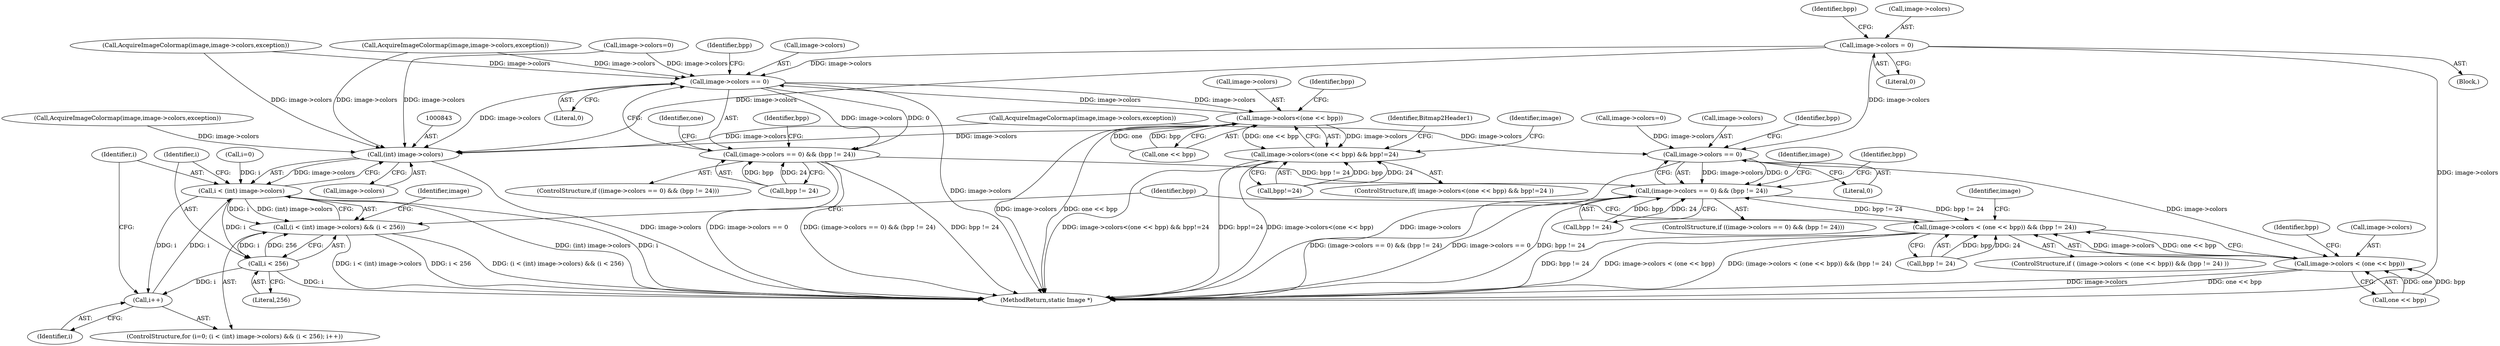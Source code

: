 digraph "0_ImageMagick_aecd0ada163a4d6c769cec178955d5f3e9316f2f_1@pointer" {
"1000310" [label="(Call,image->colors = 0)"];
"1000806" [label="(Call,image->colors == 0)"];
"1000805" [label="(Call,(image->colors == 0) && (bpp != 24))"];
"1000902" [label="(Call,(image->colors < (one << bpp)) && (bpp != 24))"];
"1000903" [label="(Call,image->colors < (one << bpp))"];
"1000842" [label="(Call,(int) image->colors)"];
"1000840" [label="(Call,i < (int) image->colors)"];
"1000839" [label="(Call,(i < (int) image->colors) && (i < 256))"];
"1000847" [label="(Call,i < 256)"];
"1000850" [label="(Call,i++)"];
"1001528" [label="(Call,image->colors == 0)"];
"1001527" [label="(Call,(image->colors == 0) && (bpp != 24))"];
"1001565" [label="(Call,image->colors<(one << bpp))"];
"1001564" [label="(Call,image->colors<(one << bpp) && bpp!=24)"];
"1000849" [label="(Literal,256)"];
"1001564" [label="(Call,image->colors<(one << bpp) && bpp!=24)"];
"1001577" [label="(Identifier,image)"];
"1000901" [label="(ControlStructure,if ( (image->colors < (one << bpp)) && (bpp != 24) ))"];
"1001790" [label="(Call,image->colors=0)"];
"1000842" [label="(Call,(int) image->colors)"];
"1000316" [label="(Identifier,bpp)"];
"1000903" [label="(Call,image->colors < (one << bpp))"];
"1000857" [label="(Identifier,image)"];
"1000311" [label="(Call,image->colors)"];
"1000314" [label="(Literal,0)"];
"1001526" [label="(ControlStructure,if ((image->colors == 0) && (bpp != 24)))"];
"1000804" [label="(ControlStructure,if ((image->colors == 0) && (bpp != 24)))"];
"1001539" [label="(Identifier,one)"];
"1001528" [label="(Call,image->colors == 0)"];
"1001569" [label="(Call,one << bpp)"];
"1001942" [label="(MethodReturn,static Image *)"];
"1000911" [label="(Identifier,bpp)"];
"1000810" [label="(Literal,0)"];
"1000840" [label="(Call,i < (int) image->colors)"];
"1001529" [label="(Call,image->colors)"];
"1001533" [label="(Call,bpp != 24)"];
"1000141" [label="(Block,)"];
"1000851" [label="(Identifier,i)"];
"1001532" [label="(Literal,0)"];
"1000817" [label="(Identifier,image)"];
"1001597" [label="(Identifier,Bitmap2Header1)"];
"1000915" [label="(Identifier,image)"];
"1000824" [label="(Call,AcquireImageColormap(image,image->colors,exception))"];
"1000902" [label="(Call,(image->colors < (one << bpp)) && (bpp != 24))"];
"1000839" [label="(Call,(i < (int) image->colors) && (i < 256))"];
"1000848" [label="(Identifier,i)"];
"1000835" [label="(ControlStructure,for (i=0; (i < (int) image->colors) && (i < 256); i++))"];
"1000935" [label="(Identifier,bpp)"];
"1001186" [label="(Call,image->colors=0)"];
"1000907" [label="(Call,one << bpp)"];
"1000508" [label="(Call,AcquireImageColormap(image,image->colors,exception))"];
"1000841" [label="(Identifier,i)"];
"1001563" [label="(ControlStructure,if( image->colors<(one << bpp) && bpp!=24 ))"];
"1000805" [label="(Call,(image->colors == 0) && (bpp != 24))"];
"1000847" [label="(Call,i < 256)"];
"1000836" [label="(Call,i=0)"];
"1001566" [label="(Call,image->colors)"];
"1000904" [label="(Call,image->colors)"];
"1000850" [label="(Call,i++)"];
"1001550" [label="(Call,AcquireImageColormap(image,image->colors,exception))"];
"1001573" [label="(Identifier,bpp)"];
"1000806" [label="(Call,image->colors == 0)"];
"1001565" [label="(Call,image->colors<(one << bpp))"];
"1001561" [label="(Identifier,bpp)"];
"1000807" [label="(Call,image->colors)"];
"1000812" [label="(Identifier,bpp)"];
"1001534" [label="(Identifier,bpp)"];
"1000910" [label="(Call,bpp != 24)"];
"1001527" [label="(Call,(image->colors == 0) && (bpp != 24))"];
"1001347" [label="(Call,AcquireImageColormap(image,image->colors,exception))"];
"1000844" [label="(Call,image->colors)"];
"1001572" [label="(Call,bpp!=24)"];
"1000310" [label="(Call,image->colors = 0)"];
"1000899" [label="(Identifier,bpp)"];
"1000811" [label="(Call,bpp != 24)"];
"1000310" -> "1000141"  [label="AST: "];
"1000310" -> "1000314"  [label="CFG: "];
"1000311" -> "1000310"  [label="AST: "];
"1000314" -> "1000310"  [label="AST: "];
"1000316" -> "1000310"  [label="CFG: "];
"1000310" -> "1001942"  [label="DDG: image->colors"];
"1000310" -> "1000806"  [label="DDG: image->colors"];
"1000310" -> "1000842"  [label="DDG: image->colors"];
"1000310" -> "1001528"  [label="DDG: image->colors"];
"1000806" -> "1000805"  [label="AST: "];
"1000806" -> "1000810"  [label="CFG: "];
"1000807" -> "1000806"  [label="AST: "];
"1000810" -> "1000806"  [label="AST: "];
"1000812" -> "1000806"  [label="CFG: "];
"1000805" -> "1000806"  [label="CFG: "];
"1000806" -> "1001942"  [label="DDG: image->colors"];
"1000806" -> "1000805"  [label="DDG: image->colors"];
"1000806" -> "1000805"  [label="DDG: 0"];
"1000508" -> "1000806"  [label="DDG: image->colors"];
"1001186" -> "1000806"  [label="DDG: image->colors"];
"1000806" -> "1000903"  [label="DDG: image->colors"];
"1000805" -> "1000804"  [label="AST: "];
"1000805" -> "1000811"  [label="CFG: "];
"1000811" -> "1000805"  [label="AST: "];
"1000817" -> "1000805"  [label="CFG: "];
"1000899" -> "1000805"  [label="CFG: "];
"1000805" -> "1001942"  [label="DDG: (image->colors == 0) && (bpp != 24)"];
"1000805" -> "1001942"  [label="DDG: image->colors == 0"];
"1000805" -> "1001942"  [label="DDG: bpp != 24"];
"1000811" -> "1000805"  [label="DDG: bpp"];
"1000811" -> "1000805"  [label="DDG: 24"];
"1000902" -> "1000805"  [label="DDG: bpp != 24"];
"1001527" -> "1000805"  [label="DDG: bpp != 24"];
"1000805" -> "1000902"  [label="DDG: bpp != 24"];
"1000902" -> "1000901"  [label="AST: "];
"1000902" -> "1000903"  [label="CFG: "];
"1000902" -> "1000910"  [label="CFG: "];
"1000903" -> "1000902"  [label="AST: "];
"1000910" -> "1000902"  [label="AST: "];
"1000915" -> "1000902"  [label="CFG: "];
"1000935" -> "1000902"  [label="CFG: "];
"1000902" -> "1001942"  [label="DDG: bpp != 24"];
"1000902" -> "1001942"  [label="DDG: image->colors < (one << bpp)"];
"1000902" -> "1001942"  [label="DDG: (image->colors < (one << bpp)) && (bpp != 24)"];
"1000903" -> "1000902"  [label="DDG: image->colors"];
"1000903" -> "1000902"  [label="DDG: one << bpp"];
"1000910" -> "1000902"  [label="DDG: bpp"];
"1000910" -> "1000902"  [label="DDG: 24"];
"1000903" -> "1000907"  [label="CFG: "];
"1000904" -> "1000903"  [label="AST: "];
"1000907" -> "1000903"  [label="AST: "];
"1000911" -> "1000903"  [label="CFG: "];
"1000903" -> "1001942"  [label="DDG: image->colors"];
"1000903" -> "1001942"  [label="DDG: one << bpp"];
"1000907" -> "1000903"  [label="DDG: one"];
"1000907" -> "1000903"  [label="DDG: bpp"];
"1000842" -> "1000840"  [label="AST: "];
"1000842" -> "1000844"  [label="CFG: "];
"1000843" -> "1000842"  [label="AST: "];
"1000844" -> "1000842"  [label="AST: "];
"1000840" -> "1000842"  [label="CFG: "];
"1000842" -> "1001942"  [label="DDG: image->colors"];
"1000842" -> "1000840"  [label="DDG: image->colors"];
"1001347" -> "1000842"  [label="DDG: image->colors"];
"1001528" -> "1000842"  [label="DDG: image->colors"];
"1001565" -> "1000842"  [label="DDG: image->colors"];
"1001790" -> "1000842"  [label="DDG: image->colors"];
"1000824" -> "1000842"  [label="DDG: image->colors"];
"1000508" -> "1000842"  [label="DDG: image->colors"];
"1001550" -> "1000842"  [label="DDG: image->colors"];
"1000840" -> "1000839"  [label="AST: "];
"1000841" -> "1000840"  [label="AST: "];
"1000848" -> "1000840"  [label="CFG: "];
"1000839" -> "1000840"  [label="CFG: "];
"1000840" -> "1001942"  [label="DDG: (int) image->colors"];
"1000840" -> "1001942"  [label="DDG: i"];
"1000840" -> "1000839"  [label="DDG: i"];
"1000840" -> "1000839"  [label="DDG: (int) image->colors"];
"1000850" -> "1000840"  [label="DDG: i"];
"1000836" -> "1000840"  [label="DDG: i"];
"1000840" -> "1000847"  [label="DDG: i"];
"1000840" -> "1000850"  [label="DDG: i"];
"1000839" -> "1000835"  [label="AST: "];
"1000839" -> "1000847"  [label="CFG: "];
"1000847" -> "1000839"  [label="AST: "];
"1000857" -> "1000839"  [label="CFG: "];
"1000935" -> "1000839"  [label="CFG: "];
"1000839" -> "1001942"  [label="DDG: (i < (int) image->colors) && (i < 256)"];
"1000839" -> "1001942"  [label="DDG: i < (int) image->colors"];
"1000839" -> "1001942"  [label="DDG: i < 256"];
"1000847" -> "1000839"  [label="DDG: i"];
"1000847" -> "1000839"  [label="DDG: 256"];
"1000847" -> "1000849"  [label="CFG: "];
"1000848" -> "1000847"  [label="AST: "];
"1000849" -> "1000847"  [label="AST: "];
"1000847" -> "1001942"  [label="DDG: i"];
"1000847" -> "1000850"  [label="DDG: i"];
"1000850" -> "1000835"  [label="AST: "];
"1000850" -> "1000851"  [label="CFG: "];
"1000851" -> "1000850"  [label="AST: "];
"1000841" -> "1000850"  [label="CFG: "];
"1001528" -> "1001527"  [label="AST: "];
"1001528" -> "1001532"  [label="CFG: "];
"1001529" -> "1001528"  [label="AST: "];
"1001532" -> "1001528"  [label="AST: "];
"1001534" -> "1001528"  [label="CFG: "];
"1001527" -> "1001528"  [label="CFG: "];
"1001528" -> "1001942"  [label="DDG: image->colors"];
"1001528" -> "1001527"  [label="DDG: image->colors"];
"1001528" -> "1001527"  [label="DDG: 0"];
"1001347" -> "1001528"  [label="DDG: image->colors"];
"1001565" -> "1001528"  [label="DDG: image->colors"];
"1001790" -> "1001528"  [label="DDG: image->colors"];
"1001550" -> "1001528"  [label="DDG: image->colors"];
"1001528" -> "1001565"  [label="DDG: image->colors"];
"1001527" -> "1001526"  [label="AST: "];
"1001527" -> "1001533"  [label="CFG: "];
"1001533" -> "1001527"  [label="AST: "];
"1001539" -> "1001527"  [label="CFG: "];
"1001561" -> "1001527"  [label="CFG: "];
"1001527" -> "1001942"  [label="DDG: image->colors == 0"];
"1001527" -> "1001942"  [label="DDG: (image->colors == 0) && (bpp != 24)"];
"1001527" -> "1001942"  [label="DDG: bpp != 24"];
"1001533" -> "1001527"  [label="DDG: bpp"];
"1001533" -> "1001527"  [label="DDG: 24"];
"1001565" -> "1001564"  [label="AST: "];
"1001565" -> "1001569"  [label="CFG: "];
"1001566" -> "1001565"  [label="AST: "];
"1001569" -> "1001565"  [label="AST: "];
"1001573" -> "1001565"  [label="CFG: "];
"1001564" -> "1001565"  [label="CFG: "];
"1001565" -> "1001942"  [label="DDG: one << bpp"];
"1001565" -> "1001942"  [label="DDG: image->colors"];
"1001565" -> "1001564"  [label="DDG: image->colors"];
"1001565" -> "1001564"  [label="DDG: one << bpp"];
"1001569" -> "1001565"  [label="DDG: one"];
"1001569" -> "1001565"  [label="DDG: bpp"];
"1001564" -> "1001563"  [label="AST: "];
"1001564" -> "1001572"  [label="CFG: "];
"1001572" -> "1001564"  [label="AST: "];
"1001577" -> "1001564"  [label="CFG: "];
"1001597" -> "1001564"  [label="CFG: "];
"1001564" -> "1001942"  [label="DDG: bpp!=24"];
"1001564" -> "1001942"  [label="DDG: image->colors<(one << bpp)"];
"1001564" -> "1001942"  [label="DDG: image->colors<(one << bpp) && bpp!=24"];
"1001572" -> "1001564"  [label="DDG: bpp"];
"1001572" -> "1001564"  [label="DDG: 24"];
}
